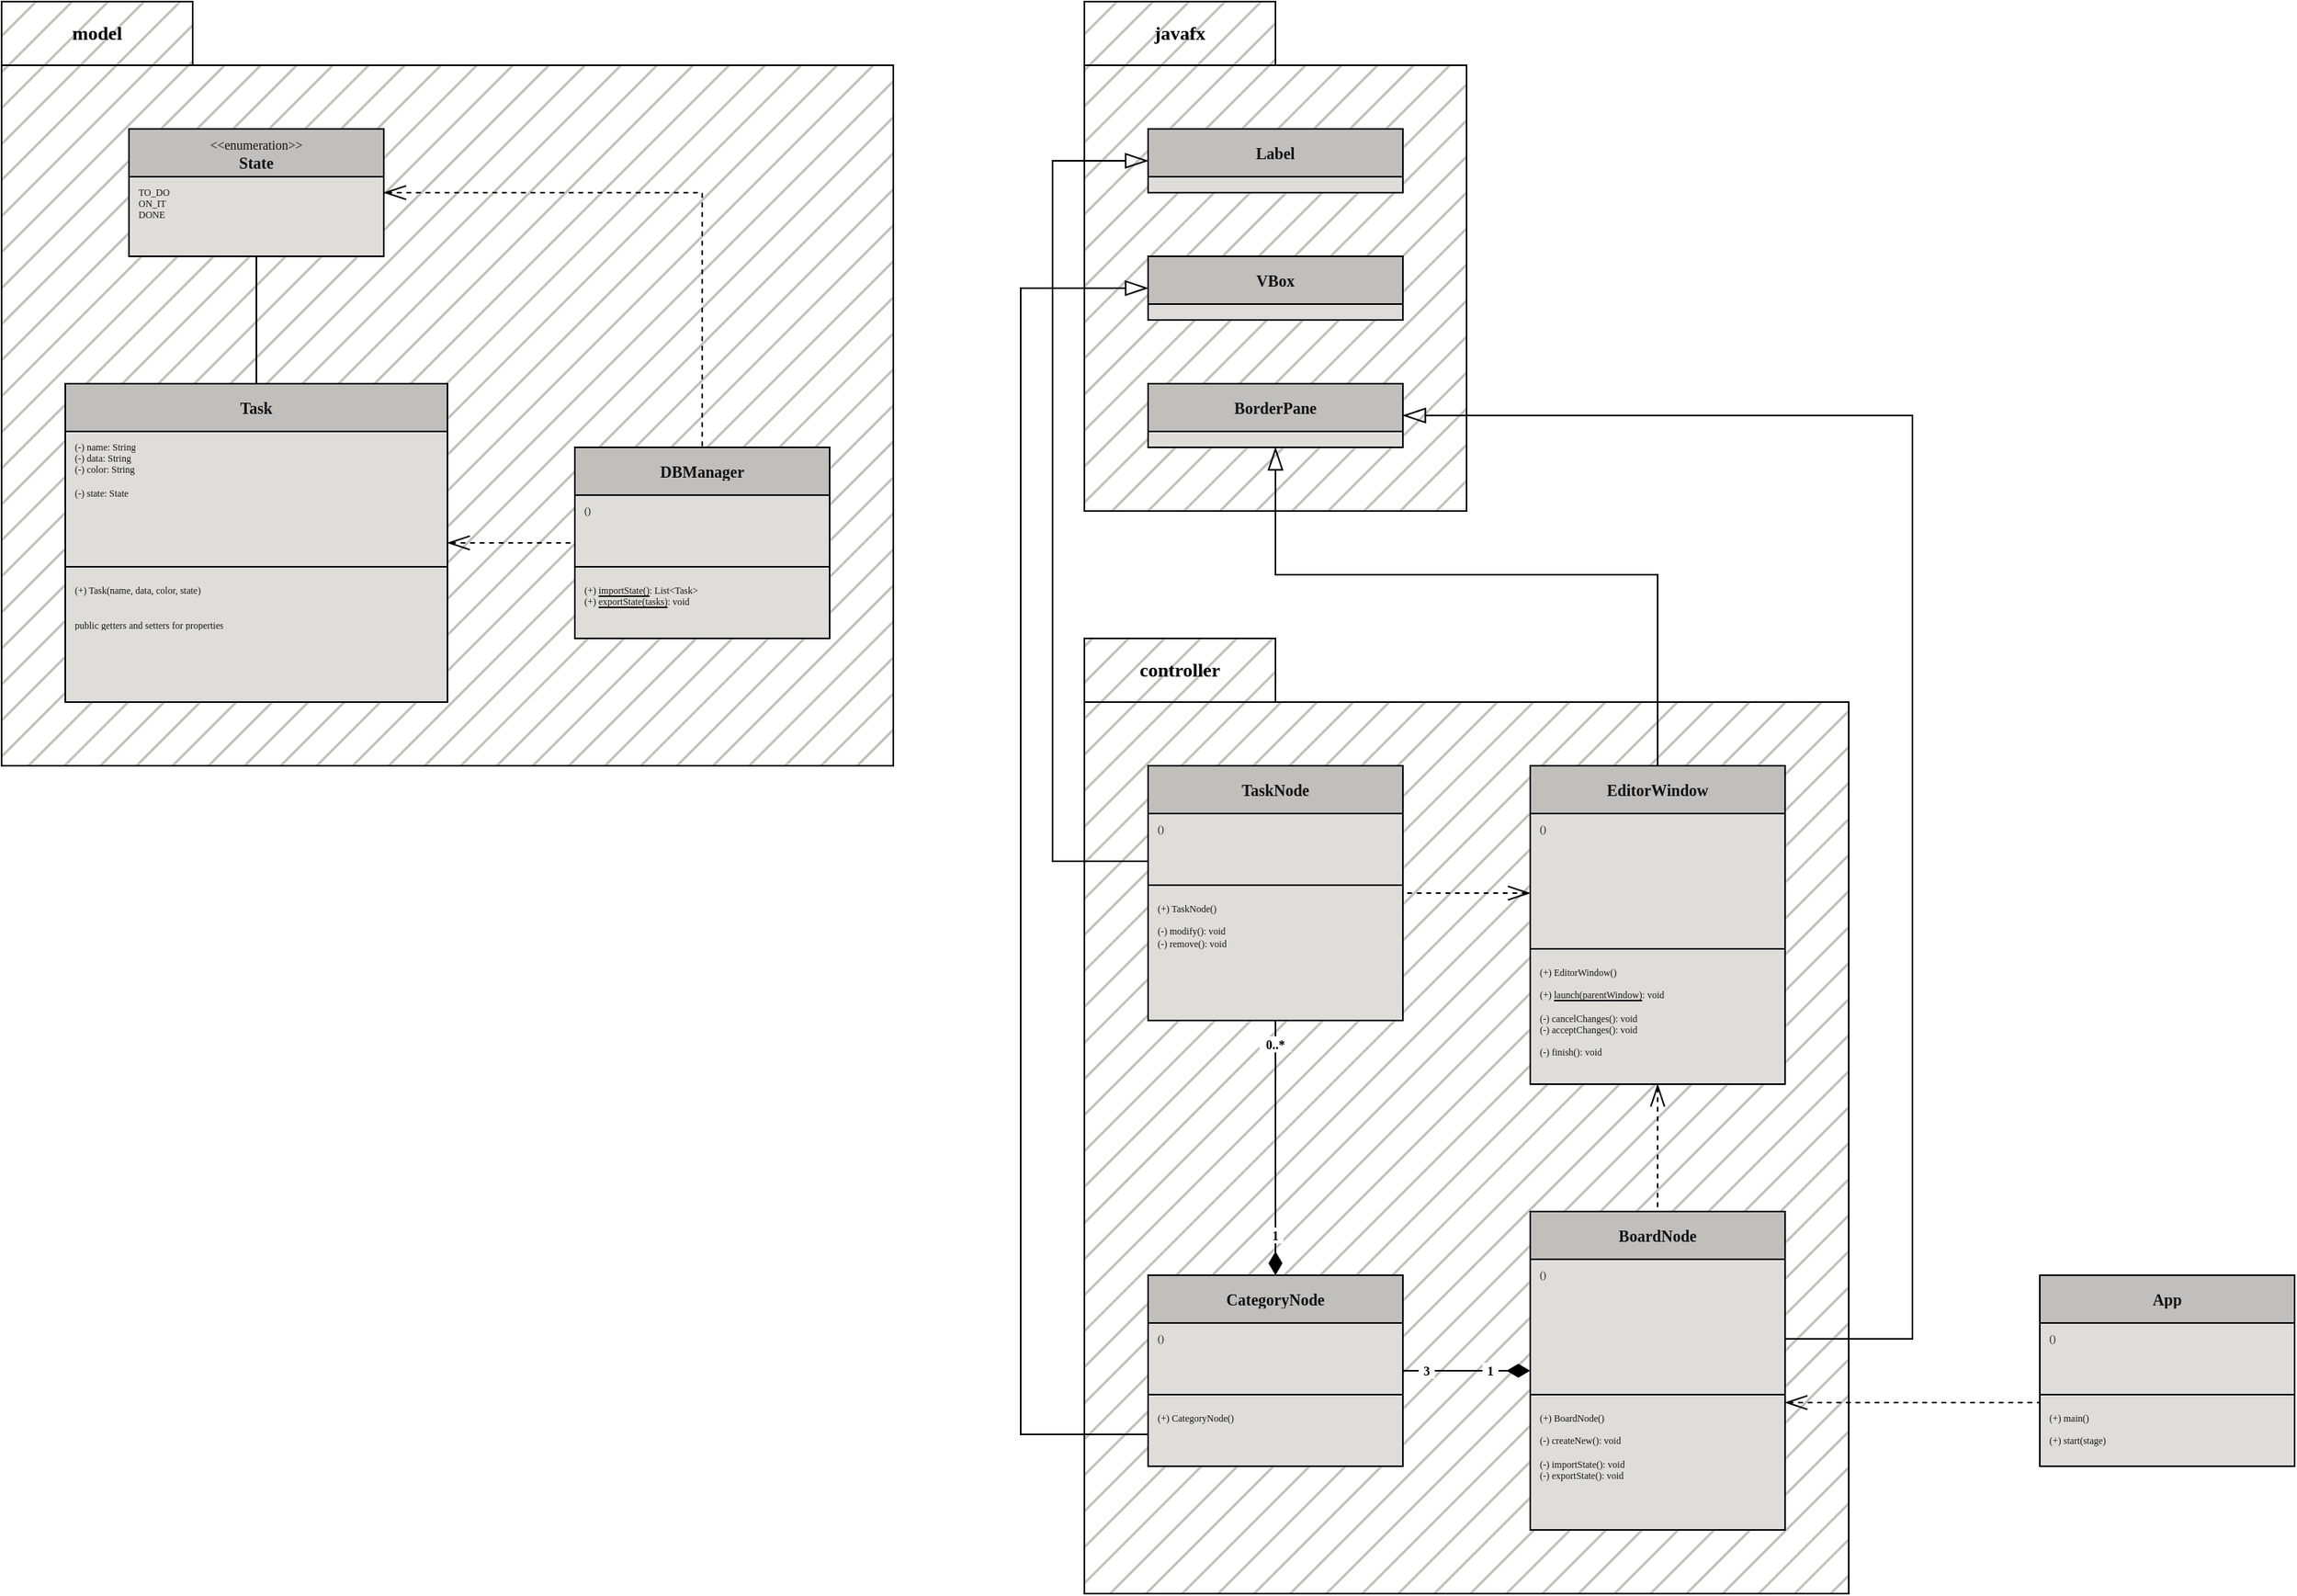 <mxfile version="24.2.0" type="device">
  <diagram name="class diagram" id="vMHtdK9RL6ZQ6rPQC_Dp">
    <mxGraphModel dx="2074" dy="1119" grid="1" gridSize="10" guides="0" tooltips="1" connect="0" arrows="0" fold="1" page="1" pageScale="1" pageWidth="2000" pageHeight="2000" math="0" shadow="0">
      <root>
        <mxCell id="0" />
        <mxCell id="1" parent="0" />
        <mxCell id="bq8K0xjKcNxAhhVfg359-263" value="model" style="shape=folder;fontStyle=1;tabWidth=120;tabHeight=40;tabPosition=left;html=1;boundedLbl=1;labelInHeader=1;container=1;collapsible=0;whiteSpace=wrap;fillStyle=hatch;fillColor=#c0bfbc;fontFamily=Source Sans Pro;verticalAlign=middle;" parent="1" vertex="1">
          <mxGeometry x="80" y="80" width="560" height="480" as="geometry" />
        </mxCell>
        <mxCell id="bq8K0xjKcNxAhhVfg359-269" value="App" style="swimlane;fontStyle=1;align=center;verticalAlign=middle;childLayout=stackLayout;horizontal=1;startSize=30;horizontalStack=0;resizeParent=1;resizeParentMax=0;resizeLast=0;collapsible=1;marginBottom=0;whiteSpace=wrap;html=1;fontFamily=Source Sans Pro;labelBackgroundColor=none;textOpacity=90;swimlaneFillColor=#deddda;fillColor=#c0bfbc;fontSize=10;rounded=0;" parent="1" vertex="1">
          <mxGeometry x="1360" y="880" width="160" height="120" as="geometry">
            <mxRectangle x="80" y="240" width="160" height="30" as="alternateBounds" />
          </mxGeometry>
        </mxCell>
        <mxCell id="bq8K0xjKcNxAhhVfg359-270" value="()" style="text;align=left;verticalAlign=top;spacingLeft=4;spacingRight=4;overflow=hidden;rotatable=0;points=[[0,0.5],[1,0.5]];portConstraint=eastwest;whiteSpace=wrap;html=1;fontFamily=Source Code Pro;labelBackgroundColor=none;textOpacity=90;swimlaneFillColor=#deddda;fontSize=6;rounded=0;" parent="bq8K0xjKcNxAhhVfg359-269" vertex="1">
          <mxGeometry y="30" width="160" height="40" as="geometry" />
        </mxCell>
        <mxCell id="bq8K0xjKcNxAhhVfg359-271" value="" style="line;strokeWidth=1;align=center;verticalAlign=middle;spacingTop=-1;spacingLeft=3;spacingRight=3;rotatable=0;labelPosition=right;points=[];portConstraint=eastwest;fontFamily=Source Code Pro;labelBackgroundColor=none;textOpacity=90;swimlaneFillColor=#deddda;fontSize=8;rounded=0;" parent="bq8K0xjKcNxAhhVfg359-269" vertex="1">
          <mxGeometry y="70" width="160" height="10" as="geometry" />
        </mxCell>
        <mxCell id="bq8K0xjKcNxAhhVfg359-272" value="&lt;div&gt;(+) main()&lt;/div&gt;&lt;div&gt;&lt;br&gt;&lt;/div&gt;&lt;div&gt;(+) start(stage)&lt;br&gt;&lt;/div&gt;" style="text;align=left;verticalAlign=top;spacingLeft=4;spacingRight=4;overflow=hidden;rotatable=0;points=[[0,0.5],[1,0.5]];portConstraint=eastwest;whiteSpace=wrap;html=1;fontFamily=Source Code Pro;labelBackgroundColor=none;textOpacity=90;swimlaneFillColor=#deddda;fontSize=6;rounded=0;" parent="bq8K0xjKcNxAhhVfg359-269" vertex="1">
          <mxGeometry y="80" width="160" height="40" as="geometry" />
        </mxCell>
        <mxCell id="bq8K0xjKcNxAhhVfg359-236" value="Task" style="swimlane;fontStyle=1;align=center;verticalAlign=middle;childLayout=stackLayout;horizontal=1;startSize=30;horizontalStack=0;resizeParent=1;resizeParentMax=0;resizeLast=0;collapsible=1;marginBottom=0;whiteSpace=wrap;html=1;fontFamily=Source Sans Pro;labelBackgroundColor=none;textOpacity=90;swimlaneFillColor=#deddda;fillColor=#c0bfbc;fontSize=10;rounded=0;" parent="1" vertex="1">
          <mxGeometry x="120" y="320" width="240" height="200" as="geometry">
            <mxRectangle x="80" y="240" width="160" height="30" as="alternateBounds" />
          </mxGeometry>
        </mxCell>
        <mxCell id="bq8K0xjKcNxAhhVfg359-237" value="&lt;div&gt;(-) name: String&lt;/div&gt;&lt;div&gt;(-) data: String&lt;/div&gt;&lt;div&gt;(-) color: String&lt;/div&gt;&lt;div&gt;&lt;br&gt;&lt;/div&gt;&lt;div&gt;(-) state: State&lt;br&gt;&lt;/div&gt;" style="text;align=left;verticalAlign=top;spacingLeft=4;spacingRight=4;overflow=hidden;rotatable=0;points=[[0,0.5],[1,0.5]];portConstraint=eastwest;whiteSpace=wrap;html=1;fontFamily=Source Code Pro;labelBackgroundColor=none;textOpacity=90;swimlaneFillColor=#deddda;fontSize=6;rounded=0;" parent="bq8K0xjKcNxAhhVfg359-236" vertex="1">
          <mxGeometry y="30" width="240" height="80" as="geometry" />
        </mxCell>
        <mxCell id="bq8K0xjKcNxAhhVfg359-238" value="" style="line;strokeWidth=1;align=center;verticalAlign=middle;spacingTop=-1;spacingLeft=3;spacingRight=3;rotatable=0;labelPosition=right;points=[];portConstraint=eastwest;fontFamily=Source Code Pro;labelBackgroundColor=none;textOpacity=90;swimlaneFillColor=#deddda;fontSize=8;rounded=0;" parent="bq8K0xjKcNxAhhVfg359-236" vertex="1">
          <mxGeometry y="110" width="240" height="10" as="geometry" />
        </mxCell>
        <mxCell id="bq8K0xjKcNxAhhVfg359-239" value="&lt;div&gt;(+) Task(name, data, color, state)&lt;br&gt;&lt;/div&gt;&lt;div&gt;&lt;br&gt;&lt;/div&gt;&lt;div&gt;&lt;br&gt;&lt;/div&gt;&lt;div&gt;public getters and setters for properties&lt;br&gt;&lt;/div&gt;" style="text;align=left;verticalAlign=top;spacingLeft=4;spacingRight=4;overflow=hidden;rotatable=0;points=[[0,0.5],[1,0.5]];portConstraint=eastwest;whiteSpace=wrap;html=1;fontFamily=Source Code Pro;labelBackgroundColor=none;textOpacity=90;swimlaneFillColor=#deddda;fontSize=6;rounded=0;" parent="bq8K0xjKcNxAhhVfg359-236" vertex="1">
          <mxGeometry y="120" width="240" height="80" as="geometry" />
        </mxCell>
        <mxCell id="bq8K0xjKcNxAhhVfg359-240" value="&lt;div&gt;&lt;font style=&quot;font-weight: normal; font-size: 8px;&quot; face=&quot;Source Code Pro&quot;&gt;&amp;lt;&amp;lt;enumeration&amp;gt;&amp;gt;&lt;/font&gt;&lt;br&gt;&lt;/div&gt;&lt;div&gt;State&lt;/div&gt;" style="swimlane;fontStyle=1;align=center;verticalAlign=middle;childLayout=stackLayout;horizontal=1;startSize=30;horizontalStack=0;resizeParent=1;resizeParentMax=0;resizeLast=0;collapsible=1;marginBottom=0;whiteSpace=wrap;html=1;fontFamily=Source Sans Pro;labelBackgroundColor=none;textOpacity=90;swimlaneFillColor=#deddda;fillColor=#c0bfbc;fontSize=10;rounded=0;" parent="1" vertex="1">
          <mxGeometry x="160" y="160" width="160" height="80" as="geometry">
            <mxRectangle x="80" y="240" width="160" height="30" as="alternateBounds" />
          </mxGeometry>
        </mxCell>
        <mxCell id="bq8K0xjKcNxAhhVfg359-241" value="&lt;div&gt;TO_DO&lt;/div&gt;&lt;div&gt;ON_IT&lt;/div&gt;&lt;div&gt;DONE&lt;br&gt;&lt;/div&gt;" style="text;align=left;verticalAlign=top;spacingLeft=4;spacingRight=4;overflow=hidden;rotatable=0;points=[[0,0.5],[1,0.5]];portConstraint=eastwest;whiteSpace=wrap;html=1;fontFamily=Source Code Pro;labelBackgroundColor=none;textOpacity=90;swimlaneFillColor=#deddda;fontSize=6;rounded=0;" parent="bq8K0xjKcNxAhhVfg359-240" vertex="1">
          <mxGeometry y="30" width="160" height="50" as="geometry" />
        </mxCell>
        <mxCell id="bq8K0xjKcNxAhhVfg359-245" value="" style="endArrow=none;html=1;endSize=12;startArrow=none;startSize=12;startFill=0;edgeStyle=orthogonalEdgeStyle;align=center;verticalAlign=middle;rounded=0;endFill=0;fontFamily=Source Code Pro;fontSize=8;labelBackgroundColor=none;fontStyle=1;" parent="1" source="bq8K0xjKcNxAhhVfg359-240" target="bq8K0xjKcNxAhhVfg359-236" edge="1">
          <mxGeometry x="0.917" y="10" relative="1" as="geometry">
            <mxPoint x="-30" y="470" as="sourcePoint" />
            <mxPoint x="-30" y="90" as="targetPoint" />
            <mxPoint as="offset" />
            <Array as="points" />
          </mxGeometry>
        </mxCell>
        <mxCell id="YnePSGM-n-RpEL76VKnE-1" value="controller" style="shape=folder;fontStyle=1;tabWidth=120;tabHeight=40;tabPosition=left;html=1;boundedLbl=1;labelInHeader=1;container=1;collapsible=0;whiteSpace=wrap;fillStyle=hatch;fillColor=#c0bfbc;fontFamily=Source Sans Pro;verticalAlign=middle;" parent="1" vertex="1">
          <mxGeometry x="760" y="480" width="480" height="600" as="geometry" />
        </mxCell>
        <mxCell id="YnePSGM-n-RpEL76VKnE-2" value="TaskNode" style="swimlane;fontStyle=1;align=center;verticalAlign=middle;childLayout=stackLayout;horizontal=1;startSize=30;horizontalStack=0;resizeParent=1;resizeParentMax=0;resizeLast=0;collapsible=1;marginBottom=0;whiteSpace=wrap;html=1;fontFamily=Source Sans Pro;labelBackgroundColor=none;textOpacity=90;swimlaneFillColor=#deddda;fillColor=#c0bfbc;fontSize=10;rounded=0;" parent="1" vertex="1">
          <mxGeometry x="800" y="560" width="160" height="160" as="geometry">
            <mxRectangle x="80" y="240" width="160" height="30" as="alternateBounds" />
          </mxGeometry>
        </mxCell>
        <mxCell id="YnePSGM-n-RpEL76VKnE-3" value="()" style="text;align=left;verticalAlign=top;spacingLeft=4;spacingRight=4;overflow=hidden;rotatable=0;points=[[0,0.5],[1,0.5]];portConstraint=eastwest;whiteSpace=wrap;html=1;fontFamily=Source Code Pro;labelBackgroundColor=none;textOpacity=90;swimlaneFillColor=#deddda;fontSize=6;rounded=0;" parent="YnePSGM-n-RpEL76VKnE-2" vertex="1">
          <mxGeometry y="30" width="160" height="40" as="geometry" />
        </mxCell>
        <mxCell id="YnePSGM-n-RpEL76VKnE-4" value="" style="line;strokeWidth=1;align=center;verticalAlign=middle;spacingTop=-1;spacingLeft=3;spacingRight=3;rotatable=0;labelPosition=right;points=[];portConstraint=eastwest;fontFamily=Source Code Pro;labelBackgroundColor=none;textOpacity=90;swimlaneFillColor=#deddda;fontSize=8;rounded=0;" parent="YnePSGM-n-RpEL76VKnE-2" vertex="1">
          <mxGeometry y="70" width="160" height="10" as="geometry" />
        </mxCell>
        <mxCell id="YnePSGM-n-RpEL76VKnE-5" value="&lt;div&gt;(+) TaskNode()&lt;/div&gt;&lt;div&gt;&lt;br&gt;&lt;/div&gt;&lt;div&gt;(-) modify(): void&lt;/div&gt;&lt;div&gt;(-) remove(): void&lt;br&gt;&lt;/div&gt;" style="text;align=left;verticalAlign=top;spacingLeft=4;spacingRight=4;overflow=hidden;rotatable=0;points=[[0,0.5],[1,0.5]];portConstraint=eastwest;whiteSpace=wrap;html=1;fontFamily=Source Code Pro;labelBackgroundColor=none;textOpacity=90;swimlaneFillColor=#deddda;fontSize=6;rounded=0;" parent="YnePSGM-n-RpEL76VKnE-2" vertex="1">
          <mxGeometry y="80" width="160" height="80" as="geometry" />
        </mxCell>
        <mxCell id="YnePSGM-n-RpEL76VKnE-6" value="CategoryNode" style="swimlane;fontStyle=1;align=center;verticalAlign=middle;childLayout=stackLayout;horizontal=1;startSize=30;horizontalStack=0;resizeParent=1;resizeParentMax=0;resizeLast=0;collapsible=1;marginBottom=0;whiteSpace=wrap;html=1;fontFamily=Source Sans Pro;labelBackgroundColor=none;textOpacity=90;swimlaneFillColor=#deddda;fillColor=#c0bfbc;fontSize=10;rounded=0;" parent="1" vertex="1">
          <mxGeometry x="800" y="880" width="160" height="120" as="geometry">
            <mxRectangle x="80" y="240" width="160" height="30" as="alternateBounds" />
          </mxGeometry>
        </mxCell>
        <mxCell id="YnePSGM-n-RpEL76VKnE-7" value="()" style="text;align=left;verticalAlign=top;spacingLeft=4;spacingRight=4;overflow=hidden;rotatable=0;points=[[0,0.5],[1,0.5]];portConstraint=eastwest;whiteSpace=wrap;html=1;fontFamily=Source Code Pro;labelBackgroundColor=none;textOpacity=90;swimlaneFillColor=#deddda;fontSize=6;rounded=0;" parent="YnePSGM-n-RpEL76VKnE-6" vertex="1">
          <mxGeometry y="30" width="160" height="40" as="geometry" />
        </mxCell>
        <mxCell id="YnePSGM-n-RpEL76VKnE-8" value="" style="line;strokeWidth=1;align=center;verticalAlign=middle;spacingTop=-1;spacingLeft=3;spacingRight=3;rotatable=0;labelPosition=right;points=[];portConstraint=eastwest;fontFamily=Source Code Pro;labelBackgroundColor=none;textOpacity=90;swimlaneFillColor=#deddda;fontSize=8;rounded=0;" parent="YnePSGM-n-RpEL76VKnE-6" vertex="1">
          <mxGeometry y="70" width="160" height="10" as="geometry" />
        </mxCell>
        <mxCell id="YnePSGM-n-RpEL76VKnE-9" value="(+) CategoryNode()" style="text;align=left;verticalAlign=top;spacingLeft=4;spacingRight=4;overflow=hidden;rotatable=0;points=[[0,0.5],[1,0.5]];portConstraint=eastwest;whiteSpace=wrap;html=1;fontFamily=Source Code Pro;labelBackgroundColor=none;textOpacity=90;swimlaneFillColor=#deddda;fontSize=6;rounded=0;" parent="YnePSGM-n-RpEL76VKnE-6" vertex="1">
          <mxGeometry y="80" width="160" height="40" as="geometry" />
        </mxCell>
        <mxCell id="YnePSGM-n-RpEL76VKnE-10" value="" style="endArrow=none;html=1;endSize=12;startArrow=diamondThin;startSize=12;startFill=1;edgeStyle=orthogonalEdgeStyle;align=center;verticalAlign=middle;rounded=0;endFill=0;fontFamily=Source Code Pro;fontSize=8;labelBackgroundColor=none;fontStyle=1;" parent="1" source="YnePSGM-n-RpEL76VKnE-6" target="YnePSGM-n-RpEL76VKnE-2" edge="1">
          <mxGeometry x="0.917" y="10" relative="1" as="geometry">
            <mxPoint x="650" y="950" as="sourcePoint" />
            <mxPoint x="650" y="570" as="targetPoint" />
            <mxPoint as="offset" />
            <Array as="points" />
          </mxGeometry>
        </mxCell>
        <mxCell id="YnePSGM-n-RpEL76VKnE-11" value="0..*" style="text;html=1;align=center;verticalAlign=middle;whiteSpace=wrap;rounded=0;fontSize=8;fontStyle=1;fontFamily=Source Code Pro;fillColor=default;" parent="1" vertex="1">
          <mxGeometry x="870" y="730" width="20" height="10" as="geometry" />
        </mxCell>
        <mxCell id="YnePSGM-n-RpEL76VKnE-12" value="1" style="text;html=1;align=center;verticalAlign=middle;whiteSpace=wrap;rounded=0;fontSize=8;fontStyle=1;fontFamily=Source Code Pro;fillColor=default;" parent="1" vertex="1">
          <mxGeometry x="875" y="850" width="10" height="10" as="geometry" />
        </mxCell>
        <mxCell id="YnePSGM-n-RpEL76VKnE-13" value="BoardNode" style="swimlane;fontStyle=1;align=center;verticalAlign=middle;childLayout=stackLayout;horizontal=1;startSize=30;horizontalStack=0;resizeParent=1;resizeParentMax=0;resizeLast=0;collapsible=1;marginBottom=0;whiteSpace=wrap;html=1;fontFamily=Source Sans Pro;labelBackgroundColor=none;textOpacity=90;swimlaneFillColor=#deddda;fillColor=#c0bfbc;fontSize=10;rounded=0;" parent="1" vertex="1">
          <mxGeometry x="1040" y="840" width="160" height="200" as="geometry">
            <mxRectangle x="80" y="240" width="160" height="30" as="alternateBounds" />
          </mxGeometry>
        </mxCell>
        <mxCell id="YnePSGM-n-RpEL76VKnE-14" value="()" style="text;align=left;verticalAlign=top;spacingLeft=4;spacingRight=4;overflow=hidden;rotatable=0;points=[[0,0.5],[1,0.5]];portConstraint=eastwest;whiteSpace=wrap;html=1;fontFamily=Source Code Pro;labelBackgroundColor=none;textOpacity=90;swimlaneFillColor=#deddda;fontSize=6;rounded=0;" parent="YnePSGM-n-RpEL76VKnE-13" vertex="1">
          <mxGeometry y="30" width="160" height="80" as="geometry" />
        </mxCell>
        <mxCell id="YnePSGM-n-RpEL76VKnE-15" value="" style="line;strokeWidth=1;align=center;verticalAlign=middle;spacingTop=-1;spacingLeft=3;spacingRight=3;rotatable=0;labelPosition=right;points=[];portConstraint=eastwest;fontFamily=Source Code Pro;labelBackgroundColor=none;textOpacity=90;swimlaneFillColor=#deddda;fontSize=8;rounded=0;" parent="YnePSGM-n-RpEL76VKnE-13" vertex="1">
          <mxGeometry y="110" width="160" height="10" as="geometry" />
        </mxCell>
        <mxCell id="YnePSGM-n-RpEL76VKnE-16" value="&lt;div&gt;(+) BoardNode()&lt;/div&gt;&lt;div&gt;&lt;br&gt;&lt;/div&gt;&lt;div&gt;(-) createNew(): void&lt;/div&gt;&lt;div&gt;&lt;br&gt;&lt;/div&gt;&lt;div&gt;(-) importState(): void&lt;/div&gt;&lt;div&gt;(-) exportState(): void&lt;/div&gt;" style="text;align=left;verticalAlign=top;spacingLeft=4;spacingRight=4;overflow=hidden;rotatable=0;points=[[0,0.5],[1,0.5]];portConstraint=eastwest;whiteSpace=wrap;html=1;fontFamily=Source Code Pro;labelBackgroundColor=none;textOpacity=90;swimlaneFillColor=#deddda;fontSize=6;rounded=0;" parent="YnePSGM-n-RpEL76VKnE-13" vertex="1">
          <mxGeometry y="120" width="160" height="80" as="geometry" />
        </mxCell>
        <mxCell id="YnePSGM-n-RpEL76VKnE-17" value="" style="endArrow=none;html=1;endSize=12;startArrow=diamondThin;startSize=12;startFill=1;edgeStyle=orthogonalEdgeStyle;align=center;verticalAlign=middle;rounded=0;endFill=0;fontFamily=Source Code Pro;fontSize=8;labelBackgroundColor=none;fontStyle=1;" parent="1" source="YnePSGM-n-RpEL76VKnE-13" target="YnePSGM-n-RpEL76VKnE-6" edge="1">
          <mxGeometry x="0.917" y="10" relative="1" as="geometry">
            <mxPoint x="1040" y="960.029" as="sourcePoint" />
            <mxPoint x="950" y="780" as="targetPoint" />
            <mxPoint as="offset" />
            <Array as="points" />
          </mxGeometry>
        </mxCell>
        <mxCell id="YnePSGM-n-RpEL76VKnE-24" value="1" style="text;html=1;align=center;verticalAlign=middle;whiteSpace=wrap;rounded=0;fontSize=8;fontStyle=1;fontFamily=Source Code Pro;fillColor=default;" parent="1" vertex="1">
          <mxGeometry x="1010" y="935" width="10" height="10" as="geometry" />
        </mxCell>
        <mxCell id="YnePSGM-n-RpEL76VKnE-25" value="3" style="text;html=1;align=center;verticalAlign=middle;whiteSpace=wrap;rounded=0;fontSize=8;fontStyle=1;fontFamily=Source Code Pro;fillColor=default;" parent="1" vertex="1">
          <mxGeometry x="970" y="935" width="10" height="10" as="geometry" />
        </mxCell>
        <mxCell id="Zy3ALL54y1gxm0KDQpi5-3" value="EditorWindow" style="swimlane;fontStyle=1;align=center;verticalAlign=middle;childLayout=stackLayout;horizontal=1;startSize=30;horizontalStack=0;resizeParent=1;resizeParentMax=0;resizeLast=0;collapsible=1;marginBottom=0;whiteSpace=wrap;html=1;fontFamily=Source Sans Pro;labelBackgroundColor=none;textOpacity=90;swimlaneFillColor=#deddda;fillColor=#c0bfbc;fontSize=10;rounded=0;" parent="1" vertex="1">
          <mxGeometry x="1040" y="560" width="160" height="200" as="geometry">
            <mxRectangle x="80" y="240" width="160" height="30" as="alternateBounds" />
          </mxGeometry>
        </mxCell>
        <mxCell id="Zy3ALL54y1gxm0KDQpi5-4" value="()" style="text;align=left;verticalAlign=top;spacingLeft=4;spacingRight=4;overflow=hidden;rotatable=0;points=[[0,0.5],[1,0.5]];portConstraint=eastwest;whiteSpace=wrap;html=1;fontFamily=Source Code Pro;labelBackgroundColor=none;textOpacity=90;swimlaneFillColor=#deddda;fontSize=6;rounded=0;" parent="Zy3ALL54y1gxm0KDQpi5-3" vertex="1">
          <mxGeometry y="30" width="160" height="80" as="geometry" />
        </mxCell>
        <mxCell id="Zy3ALL54y1gxm0KDQpi5-5" value="" style="line;strokeWidth=1;align=center;verticalAlign=middle;spacingTop=-1;spacingLeft=3;spacingRight=3;rotatable=0;labelPosition=right;points=[];portConstraint=eastwest;fontFamily=Source Code Pro;labelBackgroundColor=none;textOpacity=90;swimlaneFillColor=#deddda;fontSize=8;rounded=0;" parent="Zy3ALL54y1gxm0KDQpi5-3" vertex="1">
          <mxGeometry y="110" width="160" height="10" as="geometry" />
        </mxCell>
        <mxCell id="Zy3ALL54y1gxm0KDQpi5-6" value="&lt;div&gt;(+) EditorWindow()&lt;/div&gt;&lt;div&gt;&lt;br&gt;&lt;/div&gt;&lt;div&gt;(+) &lt;u&gt;launch(parentWindow)&lt;/u&gt;: void&lt;/div&gt;&lt;div&gt;&lt;br&gt;&lt;/div&gt;&lt;div&gt;(-) cancelChanges(): void&lt;/div&gt;&lt;div&gt;(-) acceptChanges(): void&lt;/div&gt;&lt;div&gt;&lt;br&gt;&lt;/div&gt;&lt;div&gt;(-) finish(): void&lt;br&gt;&lt;/div&gt;" style="text;align=left;verticalAlign=top;spacingLeft=4;spacingRight=4;overflow=hidden;rotatable=0;points=[[0,0.5],[1,0.5]];portConstraint=eastwest;whiteSpace=wrap;html=1;fontFamily=Source Code Pro;labelBackgroundColor=none;textOpacity=90;swimlaneFillColor=#deddda;fontSize=6;rounded=0;" parent="Zy3ALL54y1gxm0KDQpi5-3" vertex="1">
          <mxGeometry y="120" width="160" height="80" as="geometry" />
        </mxCell>
        <mxCell id="Zy3ALL54y1gxm0KDQpi5-7" value="javafx" style="shape=folder;fontStyle=1;tabWidth=120;tabHeight=40;tabPosition=left;html=1;boundedLbl=1;labelInHeader=1;container=1;collapsible=0;whiteSpace=wrap;fillStyle=hatch;fillColor=#c0bfbc;fontFamily=Source Sans Pro;verticalAlign=middle;" parent="1" vertex="1">
          <mxGeometry x="760" y="80" width="240" height="320" as="geometry" />
        </mxCell>
        <mxCell id="Zy3ALL54y1gxm0KDQpi5-8" value="Label" style="swimlane;fontStyle=1;align=center;verticalAlign=middle;childLayout=stackLayout;horizontal=1;startSize=30;horizontalStack=0;resizeParent=1;resizeParentMax=0;resizeLast=0;collapsible=1;marginBottom=0;whiteSpace=wrap;html=1;fontFamily=Source Sans Pro;labelBackgroundColor=none;textOpacity=90;swimlaneFillColor=#deddda;fillColor=#c0bfbc;fontSize=10;rounded=0;" parent="1" vertex="1">
          <mxGeometry x="800" y="160" width="160" height="40" as="geometry">
            <mxRectangle x="80" y="240" width="160" height="30" as="alternateBounds" />
          </mxGeometry>
        </mxCell>
        <mxCell id="Zy3ALL54y1gxm0KDQpi5-12" value="VBox" style="swimlane;fontStyle=1;align=center;verticalAlign=middle;childLayout=stackLayout;horizontal=1;startSize=30;horizontalStack=0;resizeParent=1;resizeParentMax=0;resizeLast=0;collapsible=1;marginBottom=0;whiteSpace=wrap;html=1;fontFamily=Source Sans Pro;labelBackgroundColor=none;textOpacity=90;swimlaneFillColor=#deddda;fillColor=#c0bfbc;fontSize=10;rounded=0;" parent="1" vertex="1">
          <mxGeometry x="800" y="240" width="160" height="40" as="geometry">
            <mxRectangle x="80" y="240" width="160" height="30" as="alternateBounds" />
          </mxGeometry>
        </mxCell>
        <mxCell id="Zy3ALL54y1gxm0KDQpi5-16" value="BorderPane" style="swimlane;fontStyle=1;align=center;verticalAlign=middle;childLayout=stackLayout;horizontal=1;startSize=30;horizontalStack=0;resizeParent=1;resizeParentMax=0;resizeLast=0;collapsible=1;marginBottom=0;whiteSpace=wrap;html=1;fontFamily=Source Sans Pro;labelBackgroundColor=none;textOpacity=90;swimlaneFillColor=#deddda;fillColor=#c0bfbc;fontSize=10;rounded=0;" parent="1" vertex="1">
          <mxGeometry x="800" y="320" width="160" height="40" as="geometry">
            <mxRectangle x="80" y="240" width="160" height="30" as="alternateBounds" />
          </mxGeometry>
        </mxCell>
        <mxCell id="Zy3ALL54y1gxm0KDQpi5-20" value="" style="endArrow=blockThin;html=1;endSize=12;startArrow=none;startSize=12;startFill=0;edgeStyle=orthogonalEdgeStyle;align=center;verticalAlign=middle;rounded=0;endFill=0;fontFamily=Source Code Pro;fontSize=8;labelBackgroundColor=none;fontStyle=1;" parent="1" source="YnePSGM-n-RpEL76VKnE-2" target="Zy3ALL54y1gxm0KDQpi5-8" edge="1">
          <mxGeometry x="0.95" relative="1" as="geometry">
            <mxPoint x="1010" y="340" as="sourcePoint" />
            <mxPoint x="1010" y="420" as="targetPoint" />
            <mxPoint as="offset" />
            <Array as="points">
              <mxPoint x="740" y="620" />
              <mxPoint x="740" y="180" />
            </Array>
          </mxGeometry>
        </mxCell>
        <mxCell id="Zy3ALL54y1gxm0KDQpi5-21" value="" style="endArrow=blockThin;html=1;endSize=12;startArrow=none;startSize=12;startFill=0;edgeStyle=orthogonalEdgeStyle;align=center;verticalAlign=middle;rounded=0;endFill=0;fontFamily=Source Code Pro;fontSize=8;labelBackgroundColor=none;fontStyle=1;" parent="1" source="Zy3ALL54y1gxm0KDQpi5-3" target="Zy3ALL54y1gxm0KDQpi5-16" edge="1">
          <mxGeometry x="0.95" relative="1" as="geometry">
            <mxPoint x="1360" y="620" as="sourcePoint" />
            <mxPoint x="1360" y="340" as="targetPoint" />
            <mxPoint as="offset" />
            <Array as="points">
              <mxPoint x="1120" y="440" />
              <mxPoint x="880" y="440" />
            </Array>
          </mxGeometry>
        </mxCell>
        <mxCell id="Zy3ALL54y1gxm0KDQpi5-22" value="" style="endArrow=blockThin;html=1;endSize=12;startArrow=none;startSize=12;startFill=0;edgeStyle=orthogonalEdgeStyle;align=center;verticalAlign=middle;rounded=0;endFill=0;fontFamily=Source Code Pro;fontSize=8;labelBackgroundColor=none;fontStyle=1;" parent="1" source="YnePSGM-n-RpEL76VKnE-13" target="Zy3ALL54y1gxm0KDQpi5-16" edge="1">
          <mxGeometry x="0.95" relative="1" as="geometry">
            <mxPoint x="1500" y="620" as="sourcePoint" />
            <mxPoint x="1500" y="340" as="targetPoint" />
            <mxPoint as="offset" />
            <Array as="points">
              <mxPoint x="1280" y="920" />
              <mxPoint x="1280" y="340" />
            </Array>
          </mxGeometry>
        </mxCell>
        <mxCell id="Zy3ALL54y1gxm0KDQpi5-24" value="" style="endArrow=blockThin;html=1;endSize=12;startArrow=none;startSize=12;startFill=0;edgeStyle=orthogonalEdgeStyle;align=center;verticalAlign=middle;rounded=0;endFill=0;fontFamily=Source Code Pro;fontSize=8;labelBackgroundColor=none;fontStyle=1;" parent="1" source="YnePSGM-n-RpEL76VKnE-6" target="Zy3ALL54y1gxm0KDQpi5-12" edge="1">
          <mxGeometry x="0.95" relative="1" as="geometry">
            <mxPoint x="1130" y="490" as="sourcePoint" />
            <mxPoint x="1370" y="290" as="targetPoint" />
            <mxPoint as="offset" />
            <Array as="points">
              <mxPoint x="720" y="980" />
              <mxPoint x="720" y="260" />
            </Array>
          </mxGeometry>
        </mxCell>
        <mxCell id="Zy3ALL54y1gxm0KDQpi5-25" value="" style="endArrow=none;html=1;endSize=12;startArrow=openThin;startSize=12;startFill=0;edgeStyle=orthogonalEdgeStyle;align=center;verticalAlign=middle;rounded=0;endFill=0;fontFamily=Source Code Pro;fontSize=8;labelBackgroundColor=none;fontStyle=1;dashed=1;" parent="1" source="YnePSGM-n-RpEL76VKnE-13" target="bq8K0xjKcNxAhhVfg359-269" edge="1">
          <mxGeometry x="0.95" relative="1" as="geometry">
            <mxPoint x="1240" y="1000" as="sourcePoint" />
            <mxPoint x="1480" y="860" as="targetPoint" />
            <mxPoint as="offset" />
            <Array as="points">
              <mxPoint x="1270" y="960" />
              <mxPoint x="1270" y="960" />
            </Array>
          </mxGeometry>
        </mxCell>
        <mxCell id="NPtPaH5MaVI7LDRT4DiQ-1" value="" style="endArrow=none;html=1;endSize=12;startArrow=openThin;startSize=12;startFill=0;edgeStyle=orthogonalEdgeStyle;align=center;verticalAlign=middle;rounded=0;endFill=0;fontFamily=Source Code Pro;fontSize=8;labelBackgroundColor=none;fontStyle=1;dashed=1;" parent="1" source="Zy3ALL54y1gxm0KDQpi5-3" target="YnePSGM-n-RpEL76VKnE-2" edge="1">
          <mxGeometry x="0.95" relative="1" as="geometry">
            <mxPoint x="680" y="700" as="sourcePoint" />
            <mxPoint x="520" y="700" as="targetPoint" />
            <mxPoint as="offset" />
            <Array as="points">
              <mxPoint x="1020" y="640" />
              <mxPoint x="1020" y="640" />
            </Array>
          </mxGeometry>
        </mxCell>
        <mxCell id="NPtPaH5MaVI7LDRT4DiQ-2" value="" style="endArrow=none;html=1;endSize=12;startArrow=openThin;startSize=12;startFill=0;edgeStyle=orthogonalEdgeStyle;align=center;verticalAlign=middle;rounded=0;endFill=0;fontFamily=Source Code Pro;fontSize=8;labelBackgroundColor=none;fontStyle=1;dashed=1;" parent="1" source="Zy3ALL54y1gxm0KDQpi5-3" target="YnePSGM-n-RpEL76VKnE-13" edge="1">
          <mxGeometry x="0.95" relative="1" as="geometry">
            <mxPoint x="1380" y="980" as="sourcePoint" />
            <mxPoint x="1220" y="980" as="targetPoint" />
            <mxPoint as="offset" />
            <Array as="points" />
          </mxGeometry>
        </mxCell>
        <mxCell id="0B9ZzGVUWPQVzU-0L4O9-1" value="DBManager" style="swimlane;fontStyle=1;align=center;verticalAlign=middle;childLayout=stackLayout;horizontal=1;startSize=30;horizontalStack=0;resizeParent=1;resizeParentMax=0;resizeLast=0;collapsible=1;marginBottom=0;whiteSpace=wrap;html=1;fontFamily=Source Sans Pro;labelBackgroundColor=none;textOpacity=90;swimlaneFillColor=#deddda;fillColor=#c0bfbc;fontSize=10;rounded=0;" parent="1" vertex="1">
          <mxGeometry x="440" y="360" width="160" height="120" as="geometry">
            <mxRectangle x="80" y="240" width="160" height="30" as="alternateBounds" />
          </mxGeometry>
        </mxCell>
        <mxCell id="0B9ZzGVUWPQVzU-0L4O9-2" value="()" style="text;align=left;verticalAlign=top;spacingLeft=4;spacingRight=4;overflow=hidden;rotatable=0;points=[[0,0.5],[1,0.5]];portConstraint=eastwest;whiteSpace=wrap;html=1;fontFamily=Source Code Pro;labelBackgroundColor=none;textOpacity=90;swimlaneFillColor=#deddda;fontSize=6;rounded=0;" parent="0B9ZzGVUWPQVzU-0L4O9-1" vertex="1">
          <mxGeometry y="30" width="160" height="40" as="geometry" />
        </mxCell>
        <mxCell id="0B9ZzGVUWPQVzU-0L4O9-3" value="" style="line;strokeWidth=1;align=center;verticalAlign=middle;spacingTop=-1;spacingLeft=3;spacingRight=3;rotatable=0;labelPosition=right;points=[];portConstraint=eastwest;fontFamily=Source Code Pro;labelBackgroundColor=none;textOpacity=90;swimlaneFillColor=#deddda;fontSize=8;rounded=0;" parent="0B9ZzGVUWPQVzU-0L4O9-1" vertex="1">
          <mxGeometry y="70" width="160" height="10" as="geometry" />
        </mxCell>
        <mxCell id="0B9ZzGVUWPQVzU-0L4O9-4" value="&lt;div&gt;(+) &lt;u&gt;importState()&lt;/u&gt;: List&amp;lt;Task&amp;gt;&lt;/div&gt;&lt;div&gt;(+) &lt;u&gt;exportState(tasks)&lt;/u&gt;: void&lt;br&gt;&lt;/div&gt;" style="text;align=left;verticalAlign=top;spacingLeft=4;spacingRight=4;overflow=hidden;rotatable=0;points=[[0,0.5],[1,0.5]];portConstraint=eastwest;whiteSpace=wrap;html=1;fontFamily=Source Code Pro;labelBackgroundColor=none;textOpacity=90;swimlaneFillColor=#deddda;fontSize=6;rounded=0;" parent="0B9ZzGVUWPQVzU-0L4O9-1" vertex="1">
          <mxGeometry y="80" width="160" height="40" as="geometry" />
        </mxCell>
        <mxCell id="0B9ZzGVUWPQVzU-0L4O9-5" value="" style="endArrow=none;html=1;endSize=12;startArrow=openThin;startSize=12;startFill=0;edgeStyle=orthogonalEdgeStyle;align=center;verticalAlign=middle;rounded=0;endFill=0;fontFamily=Source Code Pro;fontSize=8;labelBackgroundColor=none;fontStyle=1;dashed=1;" parent="1" source="bq8K0xjKcNxAhhVfg359-236" target="0B9ZzGVUWPQVzU-0L4O9-1" edge="1">
          <mxGeometry x="0.95" relative="1" as="geometry">
            <mxPoint x="460" y="320" as="sourcePoint" />
            <mxPoint x="380" y="320" as="targetPoint" />
            <mxPoint as="offset" />
            <Array as="points" />
          </mxGeometry>
        </mxCell>
        <mxCell id="0B9ZzGVUWPQVzU-0L4O9-6" value="" style="endArrow=none;html=1;endSize=12;startArrow=openThin;startSize=12;startFill=0;edgeStyle=orthogonalEdgeStyle;align=center;verticalAlign=middle;rounded=0;endFill=0;fontFamily=Source Code Pro;fontSize=8;labelBackgroundColor=none;fontStyle=1;dashed=1;" parent="1" source="bq8K0xjKcNxAhhVfg359-240" target="0B9ZzGVUWPQVzU-0L4O9-1" edge="1">
          <mxGeometry x="0.95" relative="1" as="geometry">
            <mxPoint x="460" y="270" as="sourcePoint" />
            <mxPoint x="380" y="270" as="targetPoint" />
            <mxPoint as="offset" />
            <Array as="points">
              <mxPoint x="520" y="200" />
            </Array>
          </mxGeometry>
        </mxCell>
      </root>
    </mxGraphModel>
  </diagram>
</mxfile>
